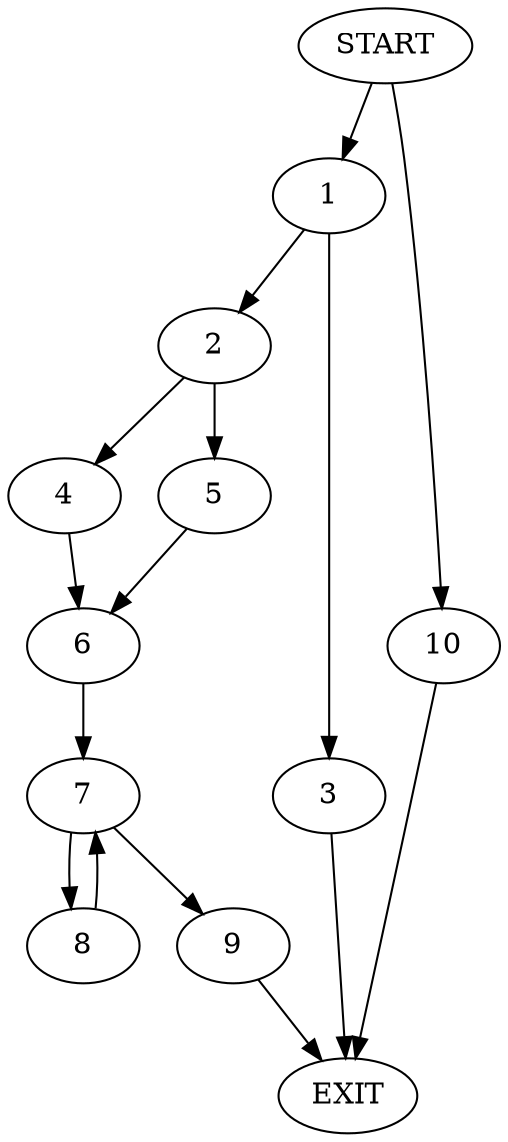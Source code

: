digraph {
0 [label="START"]
11 [label="EXIT"]
0 -> 1
1 -> 2
1 -> 3
2 -> 4
2 -> 5
3 -> 11
5 -> 6
4 -> 6
6 -> 7
7 -> 8
7 -> 9
0 -> 10
10 -> 11
9 -> 11
8 -> 7
}
